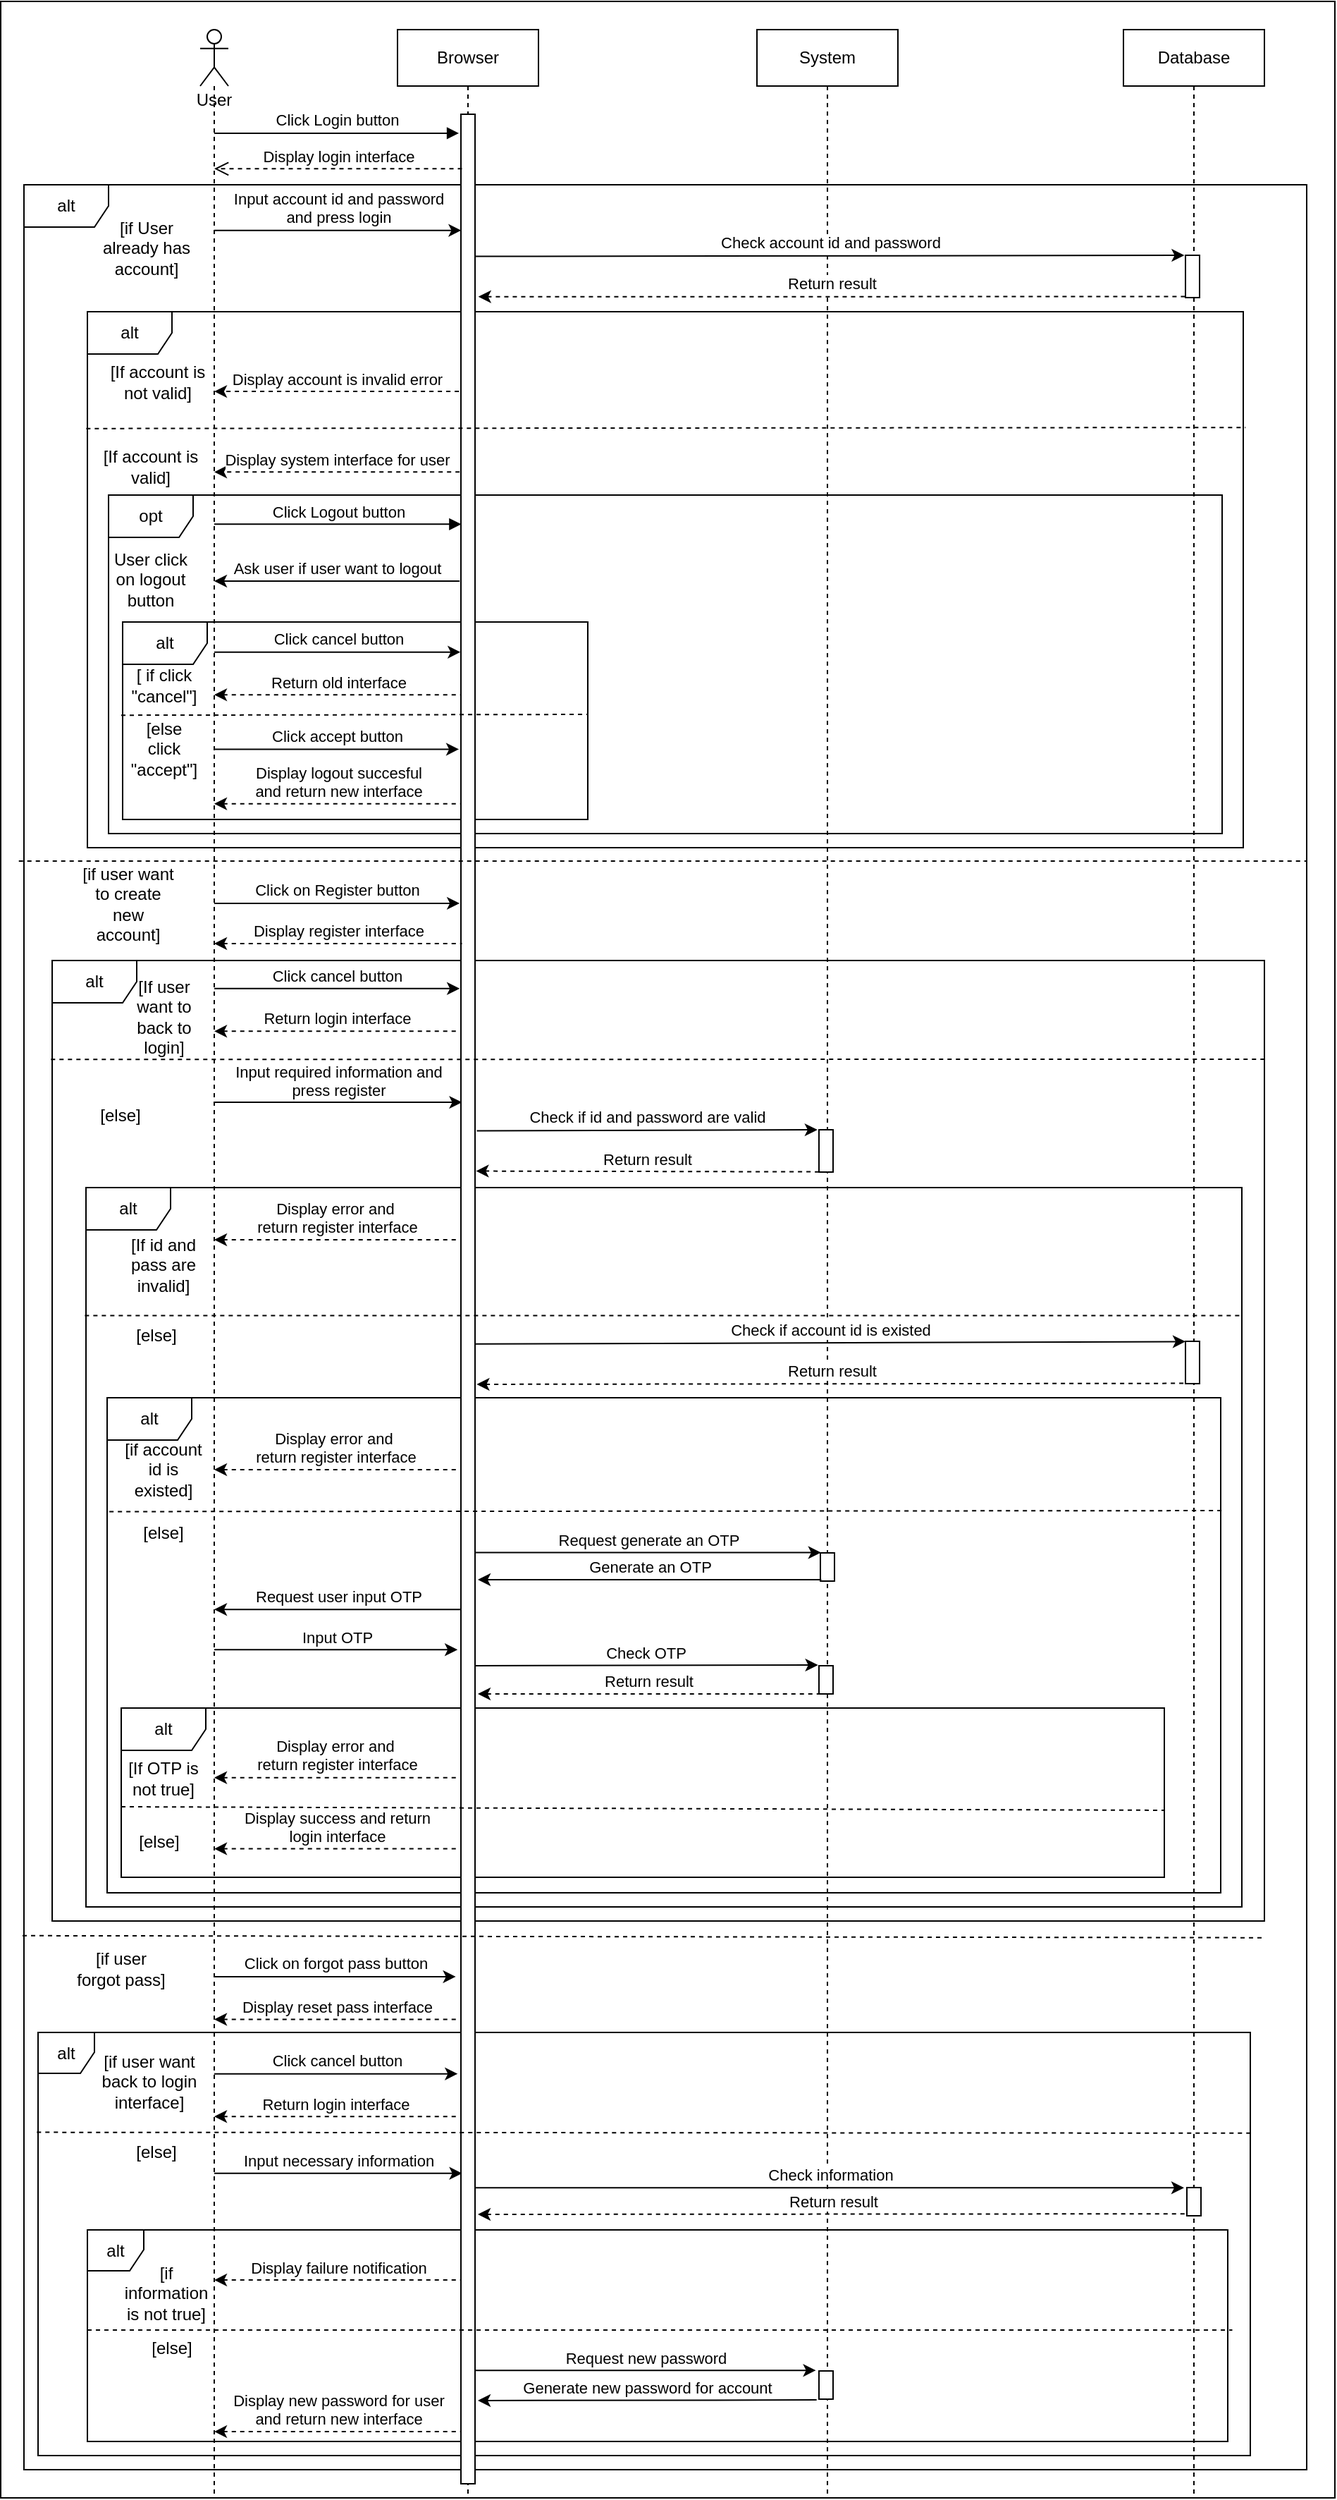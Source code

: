 <mxfile version="15.2.7" type="device"><diagram id="xRTJxChsfVBn-xlPTiEt" name="Page-1"><mxGraphModel dx="2055" dy="696" grid="0" gridSize="10" guides="1" tooltips="1" connect="1" arrows="1" fold="1" page="1" pageScale="1" pageWidth="850" pageHeight="1100" math="0" shadow="0"><root><mxCell id="0"/><mxCell id="1" parent="0"/><mxCell id="SIY54S5qpQKngaXqjHox-16" value="" style="rounded=0;whiteSpace=wrap;html=1;" vertex="1" parent="1"><mxGeometry x="-56.5" y="110" width="946.5" height="1770" as="geometry"/></mxCell><mxCell id="yZJFYmhGEBWdiowRAteE-79" value="alt" style="shape=umlFrame;whiteSpace=wrap;html=1;width=60;height=30;" parent="1" vertex="1"><mxGeometry x="-40" y="240" width="910" height="1620" as="geometry"/></mxCell><mxCell id="2o5wn4lvWp-_aVU-6-Su-7" value="alt" style="shape=umlFrame;whiteSpace=wrap;html=1;width=60;height=30;swimlaneFillColor=none;flipH=0;flipV=0;" parent="1" vertex="1"><mxGeometry x="-20" y="790" width="860" height="681" as="geometry"/></mxCell><mxCell id="JQ1g84nQhh4zt5ijZHpY-4" value="alt" style="shape=umlFrame;whiteSpace=wrap;html=1;width=60;height=30;swimlaneFillColor=none;flipH=0;flipV=0;" parent="1" vertex="1"><mxGeometry x="4" y="951" width="820" height="510" as="geometry"/></mxCell><mxCell id="SYGQnyfpd49Lh76Fgdvd-9" value="alt" style="shape=umlFrame;whiteSpace=wrap;html=1;width=60;height=30;swimlaneFillColor=none;flipH=0;flipV=0;" parent="1" vertex="1"><mxGeometry x="19" y="1100" width="790" height="351" as="geometry"/></mxCell><mxCell id="SYGQnyfpd49Lh76Fgdvd-14" value="alt" style="shape=umlFrame;whiteSpace=wrap;html=1;width=60;height=30;swimlaneFillColor=none;flipH=0;flipV=0;" parent="1" vertex="1"><mxGeometry x="29" y="1320" width="740" height="120" as="geometry"/></mxCell><mxCell id="2o5wn4lvWp-_aVU-6-Su-14" value="alt" style="shape=umlFrame;whiteSpace=wrap;html=1;width=40;height=29;swimlaneFillColor=none;flipH=0;flipV=0;" parent="1" vertex="1"><mxGeometry x="-30" y="1550" width="860" height="300" as="geometry"/></mxCell><mxCell id="SYGQnyfpd49Lh76Fgdvd-25" value="alt" style="shape=umlFrame;whiteSpace=wrap;html=1;width=40;height=29;swimlaneFillColor=none;flipH=0;flipV=0;" parent="1" vertex="1"><mxGeometry x="5" y="1690" width="809" height="150" as="geometry"/></mxCell><mxCell id="yZJFYmhGEBWdiowRAteE-29" value="alt" style="shape=umlFrame;whiteSpace=wrap;html=1;width=60;height=30;swimlaneFillColor=none;flipH=0;flipV=0;" parent="1" vertex="1"><mxGeometry x="5" y="330" width="820" height="380" as="geometry"/></mxCell><mxCell id="mj04mTt26M29mr30Xy4U-1" value="opt" style="shape=umlFrame;whiteSpace=wrap;html=1;width=60;height=30;swimlaneFillColor=none;flipH=0;flipV=0;" parent="1" vertex="1"><mxGeometry x="20" y="460" width="790" height="240" as="geometry"/></mxCell><mxCell id="2o5wn4lvWp-_aVU-6-Su-1" value="alt" style="shape=umlFrame;whiteSpace=wrap;html=1;width=60;height=30;swimlaneFillColor=none;flipH=0;flipV=0;" parent="1" vertex="1"><mxGeometry x="30" y="550" width="330" height="140" as="geometry"/></mxCell><mxCell id="SYGQnyfpd49Lh76Fgdvd-95" value="System" style="shape=umlLifeline;perimeter=lifelinePerimeter;whiteSpace=wrap;html=1;container=1;collapsible=0;recursiveResize=0;outlineConnect=0;" parent="1" vertex="1"><mxGeometry x="480" y="130" width="100" height="1750" as="geometry"/></mxCell><mxCell id="SYGQnyfpd49Lh76Fgdvd-101" value="" style="html=1;points=[];perimeter=orthogonalPerimeter;" parent="SYGQnyfpd49Lh76Fgdvd-95" vertex="1"><mxGeometry x="44" y="780" width="10" height="30" as="geometry"/></mxCell><mxCell id="SYGQnyfpd49Lh76Fgdvd-106" value="" style="html=1;points=[];perimeter=orthogonalPerimeter;" parent="SYGQnyfpd49Lh76Fgdvd-95" vertex="1"><mxGeometry x="44" y="1160" width="10" height="20" as="geometry"/></mxCell><mxCell id="SYGQnyfpd49Lh76Fgdvd-105" value="" style="html=1;points=[];perimeter=orthogonalPerimeter;" parent="SYGQnyfpd49Lh76Fgdvd-95" vertex="1"><mxGeometry x="45" y="1080" width="10" height="20" as="geometry"/></mxCell><mxCell id="SYGQnyfpd49Lh76Fgdvd-110" value="" style="html=1;points=[];perimeter=orthogonalPerimeter;" parent="SYGQnyfpd49Lh76Fgdvd-95" vertex="1"><mxGeometry x="44" y="1660" width="10" height="20" as="geometry"/></mxCell><mxCell id="SYGQnyfpd49Lh76Fgdvd-96" value="Database" style="shape=umlLifeline;perimeter=lifelinePerimeter;whiteSpace=wrap;html=1;container=1;collapsible=0;recursiveResize=0;outlineConnect=0;" parent="1" vertex="1"><mxGeometry x="740" y="130" width="100" height="1750" as="geometry"/></mxCell><mxCell id="SYGQnyfpd49Lh76Fgdvd-103" value="" style="html=1;points=[];perimeter=orthogonalPerimeter;" parent="SYGQnyfpd49Lh76Fgdvd-96" vertex="1"><mxGeometry x="44" y="930" width="10" height="30" as="geometry"/></mxCell><mxCell id="SYGQnyfpd49Lh76Fgdvd-98" value="" style="html=1;points=[];perimeter=orthogonalPerimeter;" parent="SYGQnyfpd49Lh76Fgdvd-96" vertex="1"><mxGeometry x="44" y="160" width="10" height="30" as="geometry"/></mxCell><mxCell id="SYGQnyfpd49Lh76Fgdvd-108" value="" style="html=1;points=[];perimeter=orthogonalPerimeter;" parent="SYGQnyfpd49Lh76Fgdvd-96" vertex="1"><mxGeometry x="45" y="1530" width="10" height="20" as="geometry"/></mxCell><mxCell id="SYGQnyfpd49Lh76Fgdvd-94" value="Browser" style="shape=umlLifeline;perimeter=lifelinePerimeter;whiteSpace=wrap;html=1;container=1;collapsible=0;recursiveResize=0;outlineConnect=0;size=40;" parent="1" vertex="1"><mxGeometry x="225" y="130" width="100" height="1750" as="geometry"/></mxCell><mxCell id="2o5wn4lvWp-_aVU-6-Su-20" value="" style="html=1;points=[];perimeter=orthogonalPerimeter;" parent="SYGQnyfpd49Lh76Fgdvd-94" vertex="1"><mxGeometry x="45" y="60" width="10" height="1680" as="geometry"/></mxCell><mxCell id="yZJFYmhGEBWdiowRAteE-20" value="[if User already has account]" style="text;html=1;strokeColor=none;fillColor=none;align=center;verticalAlign=middle;whiteSpace=wrap;rounded=0;" parent="1" vertex="1"><mxGeometry x="12" y="260" width="70" height="50" as="geometry"/></mxCell><mxCell id="yZJFYmhGEBWdiowRAteE-23" value="Input account id and password &lt;br&gt;and press login" style="rounded=0;orthogonalLoop=1;jettySize=auto;html=1;endArrow=classic;endFill=1;verticalAlign=bottom;entryX=0.021;entryY=0.049;entryDx=0;entryDy=0;entryPerimeter=0;" parent="1" source="SYGQnyfpd49Lh76Fgdvd-90" target="2o5wn4lvWp-_aVU-6-Su-20" edge="1"><mxGeometry relative="1" as="geometry"><mxPoint x="271.6" y="272.5" as="targetPoint"/><mxPoint x="100" y="240" as="sourcePoint"/></mxGeometry></mxCell><mxCell id="yZJFYmhGEBWdiowRAteE-24" value="Check account id and password" style="rounded=0;orthogonalLoop=1;jettySize=auto;html=1;endArrow=classic;endFill=1;verticalAlign=bottom;entryX=-0.08;entryY=0.001;entryDx=0;entryDy=0;entryPerimeter=0;exitX=1.014;exitY=0.06;exitDx=0;exitDy=0;exitPerimeter=0;" parent="1" source="2o5wn4lvWp-_aVU-6-Su-20" target="SYGQnyfpd49Lh76Fgdvd-98" edge="1"><mxGeometry relative="1" as="geometry"><mxPoint x="770" y="310" as="targetPoint"/><mxPoint x="279.33" y="290.5" as="sourcePoint"/></mxGeometry></mxCell><mxCell id="yZJFYmhGEBWdiowRAteE-33" style="rounded=0;orthogonalLoop=1;jettySize=auto;html=1;dashed=1;endArrow=none;endFill=0;entryX=1.002;entryY=0.216;entryDx=0;entryDy=0;entryPerimeter=0;exitX=-0.001;exitY=0.218;exitDx=0;exitDy=0;exitPerimeter=0;" parent="1" source="yZJFYmhGEBWdiowRAteE-29" target="yZJFYmhGEBWdiowRAteE-29" edge="1"><mxGeometry relative="1" as="geometry"><mxPoint x="842" y="440" as="targetPoint"/><mxPoint x="10" y="412" as="sourcePoint"/></mxGeometry></mxCell><mxCell id="yZJFYmhGEBWdiowRAteE-34" value="[If account is not valid]" style="text;html=1;strokeColor=none;fillColor=none;align=center;verticalAlign=middle;whiteSpace=wrap;rounded=0;" parent="1" vertex="1"><mxGeometry x="20" y="350" width="70" height="60" as="geometry"/></mxCell><mxCell id="yZJFYmhGEBWdiowRAteE-36" value="Return result" style="rounded=0;orthogonalLoop=1;jettySize=auto;html=1;endArrow=none;endFill=0;verticalAlign=bottom;startArrow=classic;startFill=1;dashed=1;entryX=-0.034;entryY=0.976;entryDx=0;entryDy=0;entryPerimeter=0;exitX=1.234;exitY=0.077;exitDx=0;exitDy=0;exitPerimeter=0;" parent="1" source="2o5wn4lvWp-_aVU-6-Su-20" target="SYGQnyfpd49Lh76Fgdvd-98" edge="1"><mxGeometry relative="1" as="geometry"><mxPoint x="770" y="340" as="targetPoint"/><mxPoint x="280" y="319.28" as="sourcePoint"/></mxGeometry></mxCell><mxCell id="yZJFYmhGEBWdiowRAteE-38" value="Display account is invalid error" style="rounded=0;orthogonalLoop=1;jettySize=auto;html=1;endArrow=classic;endFill=1;verticalAlign=bottom;exitX=-0.145;exitY=0.117;exitDx=0;exitDy=0;exitPerimeter=0;dashed=1;" parent="1" source="2o5wn4lvWp-_aVU-6-Su-20" target="SYGQnyfpd49Lh76Fgdvd-90" edge="1"><mxGeometry relative="1" as="geometry"><mxPoint x="100.0" y="369.22" as="targetPoint"/><mxPoint x="268" y="386.5" as="sourcePoint"/></mxGeometry></mxCell><mxCell id="yZJFYmhGEBWdiowRAteE-41" value="Display system interface for user" style="rounded=0;orthogonalLoop=1;jettySize=auto;html=1;endArrow=classic;endFill=1;exitX=-0.09;exitY=0.151;exitDx=0;exitDy=0;exitPerimeter=0;verticalAlign=bottom;dashed=1;" parent="1" source="2o5wn4lvWp-_aVU-6-Su-20" target="SYGQnyfpd49Lh76Fgdvd-90" edge="1"><mxGeometry relative="1" as="geometry"><mxPoint x="102.6" y="450.22" as="targetPoint"/><mxPoint x="269" y="443.5" as="sourcePoint"/></mxGeometry></mxCell><mxCell id="yZJFYmhGEBWdiowRAteE-42" style="rounded=0;orthogonalLoop=1;jettySize=auto;html=1;dashed=1;endArrow=none;endFill=0;exitX=-0.004;exitY=0.296;exitDx=0;exitDy=0;exitPerimeter=0;entryX=1;entryY=0.296;entryDx=0;entryDy=0;entryPerimeter=0;" parent="1" source="yZJFYmhGEBWdiowRAteE-79" target="yZJFYmhGEBWdiowRAteE-79" edge="1"><mxGeometry relative="1" as="geometry"><mxPoint x="840" y="780" as="targetPoint"/><mxPoint x="-41" y="780.12" as="sourcePoint"/></mxGeometry></mxCell><mxCell id="yZJFYmhGEBWdiowRAteE-44" value="[if user want to create new account]" style="text;html=1;strokeColor=none;fillColor=none;align=center;verticalAlign=middle;whiteSpace=wrap;rounded=0;" parent="1" vertex="1"><mxGeometry x="-1" y="720" width="70" height="60" as="geometry"/></mxCell><mxCell id="yZJFYmhGEBWdiowRAteE-45" value="Click on Register button" style="rounded=0;orthogonalLoop=1;jettySize=auto;html=1;endArrow=classic;endFill=1;verticalAlign=bottom;entryX=-0.09;entryY=0.333;entryDx=0;entryDy=0;entryPerimeter=0;" parent="1" source="SYGQnyfpd49Lh76Fgdvd-90" target="2o5wn4lvWp-_aVU-6-Su-20" edge="1"><mxGeometry relative="1" as="geometry"><mxPoint x="268.93" y="749.41" as="targetPoint"/><mxPoint x="94.001" y="749.41" as="sourcePoint"/></mxGeometry></mxCell><mxCell id="yZJFYmhGEBWdiowRAteE-47" value="Display register interface" style="rounded=0;orthogonalLoop=1;jettySize=auto;html=1;endArrow=none;endFill=0;verticalAlign=bottom;startArrow=classic;startFill=1;dashed=1;entryX=0.076;entryY=0.35;entryDx=0;entryDy=0;entryPerimeter=0;" parent="1" source="SYGQnyfpd49Lh76Fgdvd-90" target="2o5wn4lvWp-_aVU-6-Su-20" edge="1"><mxGeometry relative="1" as="geometry"><mxPoint x="268.93" y="780" as="targetPoint"/><mxPoint x="94.001" y="780.0" as="sourcePoint"/></mxGeometry></mxCell><mxCell id="yZJFYmhGEBWdiowRAteE-48" value="Input required information and &lt;br&gt;press register" style="rounded=0;orthogonalLoop=1;jettySize=auto;html=1;endArrow=classic;endFill=1;verticalAlign=bottom;entryX=0.076;entryY=0.417;entryDx=0;entryDy=0;entryPerimeter=0;" parent="1" source="SYGQnyfpd49Lh76Fgdvd-90" target="2o5wn4lvWp-_aVU-6-Su-20" edge="1"><mxGeometry relative="1" as="geometry"><mxPoint x="266.6" y="887.5" as="targetPoint"/><mxPoint x="93.071" y="887.5" as="sourcePoint"/></mxGeometry></mxCell><mxCell id="yZJFYmhGEBWdiowRAteE-49" value="[If account is valid]" style="text;html=1;strokeColor=none;fillColor=none;align=center;verticalAlign=middle;whiteSpace=wrap;rounded=0;" parent="1" vertex="1"><mxGeometry x="15" y="410" width="70" height="60" as="geometry"/></mxCell><mxCell id="yZJFYmhGEBWdiowRAteE-50" value="Check if id and password are valid" style="rounded=0;orthogonalLoop=1;jettySize=auto;html=1;endArrow=classic;endFill=1;verticalAlign=bottom;entryX=-0.107;entryY=0.001;entryDx=0;entryDy=0;entryPerimeter=0;exitX=1.124;exitY=0.429;exitDx=0;exitDy=0;exitPerimeter=0;" parent="1" source="2o5wn4lvWp-_aVU-6-Su-20" target="SYGQnyfpd49Lh76Fgdvd-101" edge="1"><mxGeometry relative="1" as="geometry"><mxPoint x="519" y="761" as="targetPoint"/><mxPoint x="279" y="911.03" as="sourcePoint"/></mxGeometry></mxCell><mxCell id="yZJFYmhGEBWdiowRAteE-53" value="Generate an OTP" style="rounded=0;orthogonalLoop=1;jettySize=auto;html=1;endArrow=none;endFill=0;verticalAlign=bottom;startArrow=classic;startFill=1;entryX=0.067;entryY=0.95;entryDx=0;entryDy=0;entryPerimeter=0;" parent="1" target="SYGQnyfpd49Lh76Fgdvd-105" edge="1"><mxGeometry relative="1" as="geometry"><mxPoint x="518.5" y="1051" as="targetPoint"/><mxPoint x="282" y="1229" as="sourcePoint"/></mxGeometry></mxCell><mxCell id="yZJFYmhGEBWdiowRAteE-55" value="Input OTP" style="rounded=0;orthogonalLoop=1;jettySize=auto;html=1;endArrow=classic;endFill=1;verticalAlign=bottom;entryX=-0.24;entryY=0.648;entryDx=0;entryDy=0;entryPerimeter=0;" parent="1" source="SYGQnyfpd49Lh76Fgdvd-90" target="2o5wn4lvWp-_aVU-6-Su-20" edge="1"><mxGeometry relative="1" as="geometry"><mxPoint x="269" y="1255.0" as="targetPoint"/><mxPoint x="93.071" y="1255.0" as="sourcePoint"/></mxGeometry></mxCell><mxCell id="yZJFYmhGEBWdiowRAteE-56" value="Check OTP" style="rounded=0;orthogonalLoop=1;jettySize=auto;html=1;endArrow=classic;endFill=1;verticalAlign=bottom;entryX=-0.067;entryY=-0.025;entryDx=0;entryDy=0;entryPerimeter=0;" parent="1" target="SYGQnyfpd49Lh76Fgdvd-106" edge="1"><mxGeometry relative="1" as="geometry"><mxPoint x="519" y="1120.41" as="targetPoint"/><mxPoint x="280" y="1290" as="sourcePoint"/></mxGeometry></mxCell><mxCell id="JQ1g84nQhh4zt5ijZHpY-1" value="Check if account id is existed" style="rounded=0;orthogonalLoop=1;jettySize=auto;html=1;endArrow=classic;endFill=1;verticalAlign=bottom;entryX=0;entryY=0.006;entryDx=0;entryDy=0;entryPerimeter=0;exitX=1.04;exitY=0.519;exitDx=0;exitDy=0;exitPerimeter=0;" parent="1" source="2o5wn4lvWp-_aVU-6-Su-20" target="SYGQnyfpd49Lh76Fgdvd-103" edge="1"><mxGeometry relative="1" as="geometry"><mxPoint x="769" y="931" as="targetPoint"/><mxPoint x="279" y="1101.18" as="sourcePoint"/></mxGeometry></mxCell><mxCell id="JQ1g84nQhh4zt5ijZHpY-5" style="rounded=0;orthogonalLoop=1;jettySize=auto;html=1;dashed=1;endArrow=none;endFill=0;exitX=-0.001;exitY=0.178;exitDx=0;exitDy=0;exitPerimeter=0;entryX=1.001;entryY=0.178;entryDx=0;entryDy=0;entryPerimeter=0;" parent="1" source="JQ1g84nQhh4zt5ijZHpY-4" target="JQ1g84nQhh4zt5ijZHpY-4" edge="1"><mxGeometry relative="1" as="geometry"><mxPoint x="824" y="831" as="targetPoint"/><mxPoint x="14" y="831" as="sourcePoint"/></mxGeometry></mxCell><mxCell id="JQ1g84nQhh4zt5ijZHpY-6" value="[If id and pass are invalid]" style="text;html=1;strokeColor=none;fillColor=none;align=center;verticalAlign=middle;whiteSpace=wrap;rounded=0;" parent="1" vertex="1"><mxGeometry x="24" y="981" width="70" height="50" as="geometry"/></mxCell><mxCell id="JQ1g84nQhh4zt5ijZHpY-9" value="Return result" style="rounded=0;orthogonalLoop=1;jettySize=auto;html=1;endArrow=none;endFill=0;verticalAlign=bottom;startArrow=classic;startFill=1;dashed=1;entryX=-0.052;entryY=0.994;entryDx=0;entryDy=0;entryPerimeter=0;exitX=1.069;exitY=0.446;exitDx=0;exitDy=0;exitPerimeter=0;" parent="1" source="2o5wn4lvWp-_aVU-6-Su-20" target="SYGQnyfpd49Lh76Fgdvd-101" edge="1"><mxGeometry relative="1" as="geometry"><mxPoint x="516.58" y="791" as="targetPoint"/><mxPoint x="283.67" y="941.5" as="sourcePoint"/></mxGeometry></mxCell><mxCell id="JQ1g84nQhh4zt5ijZHpY-11" value="[else]" style="text;html=1;strokeColor=none;fillColor=none;align=center;verticalAlign=middle;whiteSpace=wrap;rounded=0;" parent="1" vertex="1"><mxGeometry x="19" y="1031" width="70" height="50" as="geometry"/></mxCell><mxCell id="gX_aRrvLBM9jQVO7jAqV-1" value="Request user input OTP" style="rounded=0;orthogonalLoop=1;jettySize=auto;html=1;endArrow=none;endFill=0;verticalAlign=bottom;startArrow=classic;startFill=1;entryX=0;entryY=0.631;entryDx=0;entryDy=0;entryPerimeter=0;" parent="1" source="SYGQnyfpd49Lh76Fgdvd-90" target="2o5wn4lvWp-_aVU-6-Su-20" edge="1"><mxGeometry relative="1" as="geometry"><mxPoint x="268" y="1260" as="targetPoint"/><mxPoint x="93.071" y="1234" as="sourcePoint"/></mxGeometry></mxCell><mxCell id="gX_aRrvLBM9jQVO7jAqV-4" value="[If OTP is not true]" style="text;html=1;strokeColor=none;fillColor=none;align=center;verticalAlign=middle;whiteSpace=wrap;rounded=0;" parent="1" vertex="1"><mxGeometry x="29" y="1350" width="60" height="40" as="geometry"/></mxCell><mxCell id="gX_aRrvLBM9jQVO7jAqV-5" value="[else]" style="text;html=1;strokeColor=none;fillColor=none;align=center;verticalAlign=middle;whiteSpace=wrap;rounded=0;" parent="1" vertex="1"><mxGeometry x="26" y="1390" width="60" height="50" as="geometry"/></mxCell><mxCell id="gX_aRrvLBM9jQVO7jAqV-6" value="Return result" style="rounded=0;orthogonalLoop=1;jettySize=auto;html=1;endArrow=none;endFill=0;verticalAlign=bottom;startArrow=classic;startFill=1;dashed=1;" parent="1" target="SYGQnyfpd49Lh76Fgdvd-106" edge="1"><mxGeometry relative="1" as="geometry"><mxPoint x="515.33" y="1141" as="targetPoint"/><mxPoint x="282" y="1310" as="sourcePoint"/></mxGeometry></mxCell><mxCell id="gX_aRrvLBM9jQVO7jAqV-9" value="Display success and return&lt;br&gt;login interface" style="rounded=0;orthogonalLoop=1;jettySize=auto;html=1;endArrow=none;endFill=0;verticalAlign=bottom;startArrow=classic;startFill=1;dashed=1;entryX=-0.24;entryY=0.732;entryDx=0;entryDy=0;entryPerimeter=0;" parent="1" source="SYGQnyfpd49Lh76Fgdvd-90" target="2o5wn4lvWp-_aVU-6-Su-20" edge="1"><mxGeometry relative="1" as="geometry"><mxPoint x="268" y="1420" as="targetPoint"/><mxPoint x="93.071" y="1412.5" as="sourcePoint"/></mxGeometry></mxCell><mxCell id="SYGQnyfpd49Lh76Fgdvd-2" value="Display error and&amp;nbsp;&lt;br&gt;return register interface" style="rounded=0;orthogonalLoop=1;jettySize=auto;html=1;endArrow=none;endFill=0;verticalAlign=bottom;startArrow=classic;startFill=1;entryX=-0.09;entryY=0.475;entryDx=0;entryDy=0;entryPerimeter=0;dashed=1;" parent="1" source="SYGQnyfpd49Lh76Fgdvd-90" target="2o5wn4lvWp-_aVU-6-Su-20" edge="1"><mxGeometry relative="1" as="geometry"><mxPoint x="268.2" y="988" as="targetPoint"/><mxPoint x="93.071" y="988" as="sourcePoint"/></mxGeometry></mxCell><mxCell id="SYGQnyfpd49Lh76Fgdvd-8" style="rounded=0;orthogonalLoop=1;jettySize=auto;html=1;dashed=1;endArrow=none;endFill=0;entryX=1.001;entryY=0.228;entryDx=0;entryDy=0;entryPerimeter=0;exitX=0.002;exitY=0.23;exitDx=0;exitDy=0;exitPerimeter=0;" parent="1" source="SYGQnyfpd49Lh76Fgdvd-9" target="SYGQnyfpd49Lh76Fgdvd-9" edge="1"><mxGeometry relative="1" as="geometry"><mxPoint x="794" y="991" as="targetPoint"/><mxPoint x="19" y="1169" as="sourcePoint"/></mxGeometry></mxCell><mxCell id="SYGQnyfpd49Lh76Fgdvd-10" value="[if account id is existed]" style="text;html=1;strokeColor=none;fillColor=none;align=center;verticalAlign=middle;whiteSpace=wrap;rounded=0;" parent="1" vertex="1"><mxGeometry x="26" y="1130" width="66" height="41" as="geometry"/></mxCell><mxCell id="SYGQnyfpd49Lh76Fgdvd-11" value="[else]" style="text;html=1;strokeColor=none;fillColor=none;align=center;verticalAlign=middle;whiteSpace=wrap;rounded=0;" parent="1" vertex="1"><mxGeometry x="24" y="1171" width="70" height="50" as="geometry"/></mxCell><mxCell id="SYGQnyfpd49Lh76Fgdvd-13" value="Display error and&amp;nbsp;&lt;br&gt;return register interface" style="rounded=0;orthogonalLoop=1;jettySize=auto;html=1;endArrow=none;endFill=0;verticalAlign=bottom;startArrow=classic;startFill=1;dashed=1;entryX=-0.255;entryY=0.572;entryDx=0;entryDy=0;entryPerimeter=0;" parent="1" source="SYGQnyfpd49Lh76Fgdvd-90" target="2o5wn4lvWp-_aVU-6-Su-20" edge="1"><mxGeometry relative="1" as="geometry"><mxPoint x="267" y="1151" as="targetPoint"/><mxPoint x="93.071" y="1151.0" as="sourcePoint"/></mxGeometry></mxCell><mxCell id="SYGQnyfpd49Lh76Fgdvd-15" style="rounded=0;orthogonalLoop=1;jettySize=auto;html=1;dashed=1;endArrow=none;endFill=0;entryX=1;entryY=0.604;entryDx=0;entryDy=0;entryPerimeter=0;" parent="1" target="SYGQnyfpd49Lh76Fgdvd-14" edge="1"><mxGeometry relative="1" as="geometry"><mxPoint x="549" y="1190" as="targetPoint"/><mxPoint x="29" y="1390" as="sourcePoint"/></mxGeometry></mxCell><mxCell id="SYGQnyfpd49Lh76Fgdvd-17" value="Display error and&amp;nbsp;&lt;br&gt;return register interface" style="rounded=0;orthogonalLoop=1;jettySize=auto;html=1;endArrow=none;endFill=0;verticalAlign=bottom;startArrow=classic;startFill=1;dashed=1;entryX=-0.08;entryY=0.702;entryDx=0;entryDy=0;entryPerimeter=0;" parent="1" source="SYGQnyfpd49Lh76Fgdvd-90" target="2o5wn4lvWp-_aVU-6-Su-20" edge="1"><mxGeometry relative="1" as="geometry"><mxPoint x="269" y="1370" as="targetPoint"/><mxPoint x="93.071" y="1352.5" as="sourcePoint"/></mxGeometry></mxCell><mxCell id="SYGQnyfpd49Lh76Fgdvd-18" style="rounded=0;orthogonalLoop=1;jettySize=auto;html=1;dashed=1;endArrow=none;endFill=0;exitX=0;exitY=0.785;exitDx=0;exitDy=0;exitPerimeter=0;entryX=1;entryY=0.786;entryDx=0;entryDy=0;entryPerimeter=0;" parent="1" edge="1"><mxGeometry relative="1" as="geometry"><mxPoint x="839" y="1482.84" as="targetPoint"/><mxPoint x="-41" y="1481.4" as="sourcePoint"/></mxGeometry></mxCell><mxCell id="SYGQnyfpd49Lh76Fgdvd-19" value="[if information is not true]" style="text;html=1;strokeColor=none;fillColor=none;align=center;verticalAlign=middle;whiteSpace=wrap;rounded=0;" parent="1" vertex="1"><mxGeometry x="26" y="1710" width="70" height="50" as="geometry"/></mxCell><mxCell id="SYGQnyfpd49Lh76Fgdvd-26" style="rounded=0;orthogonalLoop=1;jettySize=auto;html=1;dashed=1;endArrow=none;endFill=0;entryX=1.004;entryY=0.473;entryDx=0;entryDy=0;entryPerimeter=0;exitX=0;exitY=0.473;exitDx=0;exitDy=0;exitPerimeter=0;" parent="1" source="SYGQnyfpd49Lh76Fgdvd-25" target="SYGQnyfpd49Lh76Fgdvd-25" edge="1"><mxGeometry relative="1" as="geometry"><mxPoint x="819" y="1580" as="targetPoint"/><mxPoint x="5" y="1750" as="sourcePoint"/></mxGeometry></mxCell><mxCell id="SYGQnyfpd49Lh76Fgdvd-28" value="[else]" style="text;html=1;strokeColor=none;fillColor=none;align=center;verticalAlign=middle;whiteSpace=wrap;rounded=0;" parent="1" vertex="1"><mxGeometry x="29.5" y="1749" width="70" height="50" as="geometry"/></mxCell><mxCell id="SYGQnyfpd49Lh76Fgdvd-30" value="Check information" style="rounded=0;orthogonalLoop=1;jettySize=auto;html=1;endArrow=classic;endFill=1;verticalAlign=bottom;entryX=-0.2;entryY=0.006;entryDx=0;entryDy=0;entryPerimeter=0;" parent="1" source="2o5wn4lvWp-_aVU-6-Su-20" target="SYGQnyfpd49Lh76Fgdvd-108" edge="1"><mxGeometry relative="1" as="geometry"><mxPoint x="784" y="1520" as="targetPoint"/><mxPoint x="282" y="1690" as="sourcePoint"/></mxGeometry></mxCell><mxCell id="SYGQnyfpd49Lh76Fgdvd-32" value="Display failure notification" style="rounded=0;orthogonalLoop=1;jettySize=auto;html=1;endArrow=none;endFill=0;verticalAlign=bottom;startArrow=classic;startFill=1;entryX=0;entryY=0.914;entryDx=0;entryDy=0;entryPerimeter=0;dashed=1;" parent="1" source="SYGQnyfpd49Lh76Fgdvd-90" target="2o5wn4lvWp-_aVU-6-Su-20" edge="1"><mxGeometry relative="1" as="geometry"><mxPoint x="271.6" y="1740.5" as="targetPoint"/><mxPoint x="98.071" y="1740.5" as="sourcePoint"/></mxGeometry></mxCell><mxCell id="SYGQnyfpd49Lh76Fgdvd-35" value="Generate new password for account" style="rounded=0;orthogonalLoop=1;jettySize=auto;html=1;endArrow=none;endFill=0;verticalAlign=bottom;startArrow=classic;startFill=1;entryX=-0.166;entryY=1.028;entryDx=0;entryDy=0;entryPerimeter=0;" parent="1" target="SYGQnyfpd49Lh76Fgdvd-110" edge="1"><mxGeometry relative="1" as="geometry"><mxPoint x="519" y="1640" as="targetPoint"/><mxPoint x="282" y="1811" as="sourcePoint"/></mxGeometry></mxCell><mxCell id="SYGQnyfpd49Lh76Fgdvd-36" value="Display new password for user&lt;br&gt;and return new interface" style="rounded=0;orthogonalLoop=1;jettySize=auto;html=1;endArrow=none;endFill=0;verticalAlign=bottom;startArrow=classic;startFill=1;dashed=1;entryX=-0.029;entryY=0.978;entryDx=0;entryDy=0;entryPerimeter=0;" parent="1" source="SYGQnyfpd49Lh76Fgdvd-90" target="2o5wn4lvWp-_aVU-6-Su-20" edge="1"><mxGeometry relative="1" as="geometry"><mxPoint x="250" y="1834" as="targetPoint"/><mxPoint x="98.071" y="1833.5" as="sourcePoint"/></mxGeometry></mxCell><mxCell id="SYGQnyfpd49Lh76Fgdvd-37" value="[if user forgot pass]" style="text;html=1;strokeColor=none;fillColor=none;align=center;verticalAlign=middle;whiteSpace=wrap;rounded=0;" parent="1" vertex="1"><mxGeometry x="-6.5" y="1480" width="70" height="50" as="geometry"/></mxCell><mxCell id="SYGQnyfpd49Lh76Fgdvd-90" value="User" style="shape=umlLifeline;participant=umlActor;perimeter=lifelinePerimeter;whiteSpace=wrap;html=1;container=1;collapsible=0;recursiveResize=0;verticalAlign=top;spacingTop=36;outlineConnect=0;" parent="1" vertex="1"><mxGeometry x="85" y="130" width="20" height="1750" as="geometry"/></mxCell><mxCell id="SYGQnyfpd49Lh76Fgdvd-92" value="Click Login button" style="html=1;verticalAlign=bottom;endArrow=block;entryX=-0.145;entryY=0.008;entryDx=0;entryDy=0;entryPerimeter=0;" parent="1" source="SYGQnyfpd49Lh76Fgdvd-90" target="2o5wn4lvWp-_aVU-6-Su-20" edge="1"><mxGeometry relative="1" as="geometry"><mxPoint x="100" y="130" as="sourcePoint"/><mxPoint x="269.2" y="203.5" as="targetPoint"/></mxGeometry></mxCell><mxCell id="SYGQnyfpd49Lh76Fgdvd-93" value="Display login interface" style="html=1;verticalAlign=bottom;endArrow=open;dashed=1;endSize=8;exitX=0.076;exitY=0.023;exitDx=0;exitDy=0;exitPerimeter=0;" parent="1" source="2o5wn4lvWp-_aVU-6-Su-20" target="SYGQnyfpd49Lh76Fgdvd-90" edge="1"><mxGeometry relative="1" as="geometry"><mxPoint x="100" y="206" as="targetPoint"/><mxPoint x="268.4" y="229" as="sourcePoint"/></mxGeometry></mxCell><mxCell id="mj04mTt26M29mr30Xy4U-2" value="User click on logout button" style="text;html=1;strokeColor=none;fillColor=none;align=center;verticalAlign=middle;whiteSpace=wrap;rounded=0;" parent="1" vertex="1"><mxGeometry x="15" y="490" width="70" height="60" as="geometry"/></mxCell><mxCell id="mj04mTt26M29mr30Xy4U-4" value="Click Logout button" style="html=1;verticalAlign=bottom;endArrow=block;entryX=0.021;entryY=0.173;entryDx=0;entryDy=0;entryPerimeter=0;" parent="1" source="SYGQnyfpd49Lh76Fgdvd-90" target="2o5wn4lvWp-_aVU-6-Su-20" edge="1"><mxGeometry relative="1" as="geometry"><mxPoint x="97" y="490" as="sourcePoint"/><mxPoint x="269.2" y="482.5" as="targetPoint"/></mxGeometry></mxCell><mxCell id="SYGQnyfpd49Lh76Fgdvd-115" value="Ask user if user want to logout" style="rounded=0;orthogonalLoop=1;jettySize=auto;html=1;endArrow=none;endFill=0;verticalAlign=bottom;startArrow=classic;startFill=1;entryX=-0.09;entryY=0.197;entryDx=0;entryDy=0;entryPerimeter=0;" parent="1" source="SYGQnyfpd49Lh76Fgdvd-90" target="2o5wn4lvWp-_aVU-6-Su-20" edge="1"><mxGeometry relative="1" as="geometry"><mxPoint x="268.4" y="521.5" as="targetPoint"/><mxPoint x="95" y="530.0" as="sourcePoint"/></mxGeometry></mxCell><mxCell id="SYGQnyfpd49Lh76Fgdvd-121" value="Display logout succesful &lt;br&gt;and return new interface" style="rounded=0;orthogonalLoop=1;jettySize=auto;html=1;endArrow=none;endFill=0;verticalAlign=bottom;startArrow=classic;startFill=1;dashed=1;entryX=-0.034;entryY=0.291;entryDx=0;entryDy=0;entryPerimeter=0;" parent="1" source="SYGQnyfpd49Lh76Fgdvd-90" target="2o5wn4lvWp-_aVU-6-Su-20" edge="1"><mxGeometry relative="1" as="geometry"><mxPoint x="271.31" y="679" as="targetPoint"/><mxPoint x="96.324" y="610.0" as="sourcePoint"/></mxGeometry></mxCell><mxCell id="SYGQnyfpd49Lh76Fgdvd-120" value="Click accept button" style="rounded=0;orthogonalLoop=1;jettySize=auto;html=1;endArrow=classic;endFill=1;verticalAlign=bottom;entryX=-0.145;entryY=0.268;entryDx=0;entryDy=0;entryPerimeter=0;" parent="1" source="SYGQnyfpd49Lh76Fgdvd-90" target="2o5wn4lvWp-_aVU-6-Su-20" edge="1"><mxGeometry relative="1" as="geometry"><mxPoint x="270.21" y="640" as="targetPoint"/><mxPoint x="93.85" y="560.0" as="sourcePoint"/></mxGeometry></mxCell><mxCell id="2o5wn4lvWp-_aVU-6-Su-2" style="rounded=0;orthogonalLoop=1;jettySize=auto;html=1;dashed=1;endArrow=none;endFill=0;exitX=-0.003;exitY=0.472;exitDx=0;exitDy=0;exitPerimeter=0;entryX=0.999;entryY=0.468;entryDx=0;entryDy=0;entryPerimeter=0;" parent="1" source="2o5wn4lvWp-_aVU-6-Su-1" target="2o5wn4lvWp-_aVU-6-Su-1" edge="1"><mxGeometry relative="1" as="geometry"><mxPoint x="519" y="640" as="targetPoint"/><mxPoint x="60" y="640" as="sourcePoint"/></mxGeometry></mxCell><mxCell id="2o5wn4lvWp-_aVU-6-Su-3" value="[ if click &quot;cancel&quot;]" style="text;html=1;strokeColor=none;fillColor=none;align=center;verticalAlign=middle;whiteSpace=wrap;rounded=0;" parent="1" vertex="1"><mxGeometry x="29" y="580" width="61" height="30" as="geometry"/></mxCell><mxCell id="2o5wn4lvWp-_aVU-6-Su-4" value="[else click &quot;accept&quot;]" style="text;html=1;strokeColor=none;fillColor=none;align=center;verticalAlign=middle;whiteSpace=wrap;rounded=0;" parent="1" vertex="1"><mxGeometry x="37" y="620" width="45" height="40" as="geometry"/></mxCell><mxCell id="2o5wn4lvWp-_aVU-6-Su-5" value="Click cancel button" style="rounded=0;orthogonalLoop=1;jettySize=auto;html=1;endArrow=classic;endFill=1;verticalAlign=bottom;entryX=-0.034;entryY=0.227;entryDx=0;entryDy=0;entryPerimeter=0;" parent="1" source="SYGQnyfpd49Lh76Fgdvd-90" target="2o5wn4lvWp-_aVU-6-Su-20" edge="1"><mxGeometry relative="1" as="geometry"><mxPoint x="269.2" y="571" as="targetPoint"/><mxPoint x="104.5" y="704" as="sourcePoint"/></mxGeometry></mxCell><mxCell id="2o5wn4lvWp-_aVU-6-Su-6" value="Return old interface" style="rounded=0;orthogonalLoop=1;jettySize=auto;html=1;endArrow=none;endFill=0;verticalAlign=bottom;startArrow=classic;startFill=1;dashed=1;entryX=0.021;entryY=0.245;entryDx=0;entryDy=0;entryPerimeter=0;" parent="1" source="SYGQnyfpd49Lh76Fgdvd-90" target="2o5wn4lvWp-_aVU-6-Su-20" edge="1"><mxGeometry relative="1" as="geometry"><mxPoint x="271.31" y="601" as="targetPoint"/><mxPoint x="104.81" y="710" as="sourcePoint"/></mxGeometry></mxCell><mxCell id="2o5wn4lvWp-_aVU-6-Su-8" style="rounded=0;orthogonalLoop=1;jettySize=auto;html=1;dashed=1;endArrow=none;endFill=0;exitX=-0.001;exitY=0.103;exitDx=0;exitDy=0;exitPerimeter=0;" parent="1" source="2o5wn4lvWp-_aVU-6-Su-7" edge="1"><mxGeometry relative="1" as="geometry"><mxPoint x="841" y="860" as="targetPoint"/><mxPoint x="24" y="841" as="sourcePoint"/></mxGeometry></mxCell><mxCell id="2o5wn4lvWp-_aVU-6-Su-9" value="Click cancel button" style="rounded=0;orthogonalLoop=1;jettySize=auto;html=1;endArrow=classic;endFill=1;verticalAlign=bottom;entryX=-0.09;entryY=0.369;entryDx=0;entryDy=0;entryPerimeter=0;" parent="1" source="SYGQnyfpd49Lh76Fgdvd-90" target="2o5wn4lvWp-_aVU-6-Su-20" edge="1"><mxGeometry relative="1" as="geometry"><mxPoint x="268.53" y="810" as="targetPoint"/><mxPoint x="93.997" y="810" as="sourcePoint"/></mxGeometry></mxCell><mxCell id="2o5wn4lvWp-_aVU-6-Su-10" value="Return login interface" style="rounded=0;orthogonalLoop=1;jettySize=auto;html=1;endArrow=none;endFill=0;verticalAlign=bottom;startArrow=classic;startFill=1;dashed=1;entryX=-0.145;entryY=0.387;entryDx=0;entryDy=0;entryPerimeter=0;" parent="1" source="SYGQnyfpd49Lh76Fgdvd-90" target="2o5wn4lvWp-_aVU-6-Su-20" edge="1"><mxGeometry relative="1" as="geometry"><mxPoint x="270.64" y="840" as="targetPoint"/><mxPoint x="93.997" y="840" as="sourcePoint"/></mxGeometry></mxCell><mxCell id="2o5wn4lvWp-_aVU-6-Su-11" value="[If user want to back to login]" style="text;html=1;strokeColor=none;fillColor=none;align=center;verticalAlign=middle;whiteSpace=wrap;rounded=0;" parent="1" vertex="1"><mxGeometry x="30" y="800" width="59" height="60" as="geometry"/></mxCell><mxCell id="2o5wn4lvWp-_aVU-6-Su-12" value="[else]" style="text;html=1;strokeColor=none;fillColor=none;align=center;verticalAlign=middle;whiteSpace=wrap;rounded=0;" parent="1" vertex="1"><mxGeometry x="-1" y="870" width="59" height="60" as="geometry"/></mxCell><mxCell id="2o5wn4lvWp-_aVU-6-Su-15" style="rounded=0;orthogonalLoop=1;jettySize=auto;html=1;dashed=1;endArrow=none;endFill=0;exitX=-0.001;exitY=0.236;exitDx=0;exitDy=0;exitPerimeter=0;entryX=1.002;entryY=0.238;entryDx=0;entryDy=0;entryPerimeter=0;" parent="1" source="2o5wn4lvWp-_aVU-6-Su-14" target="2o5wn4lvWp-_aVU-6-Su-14" edge="1"><mxGeometry relative="1" as="geometry"><mxPoint x="829" y="1590" as="targetPoint"/><mxPoint x="59" y="1590" as="sourcePoint"/></mxGeometry></mxCell><mxCell id="2o5wn4lvWp-_aVU-6-Su-16" value="[if user want back to login interface]" style="text;html=1;strokeColor=none;fillColor=none;align=center;verticalAlign=middle;whiteSpace=wrap;rounded=0;" parent="1" vertex="1"><mxGeometry x="14" y="1560" width="70" height="50" as="geometry"/></mxCell><mxCell id="2o5wn4lvWp-_aVU-6-Su-19" value="[else]" style="text;html=1;strokeColor=none;fillColor=none;align=center;verticalAlign=middle;whiteSpace=wrap;rounded=0;" parent="1" vertex="1"><mxGeometry x="19" y="1610" width="70" height="50" as="geometry"/></mxCell><mxCell id="SYGQnyfpd49Lh76Fgdvd-21" value="Display reset pass interface" style="rounded=0;orthogonalLoop=1;jettySize=auto;html=1;endArrow=none;endFill=0;verticalAlign=bottom;startArrow=classic;startFill=1;entryX=-0.1;entryY=0.804;entryDx=0;entryDy=0;entryPerimeter=0;dashed=1;" parent="1" source="SYGQnyfpd49Lh76Fgdvd-90" target="2o5wn4lvWp-_aVU-6-Su-20" edge="1"><mxGeometry relative="1" as="geometry"><mxPoint x="257.5" y="1540" as="targetPoint"/><mxPoint x="94" y="1540" as="sourcePoint"/></mxGeometry></mxCell><mxCell id="SYGQnyfpd49Lh76Fgdvd-23" value="Input necessary information" style="rounded=0;orthogonalLoop=1;jettySize=auto;html=1;endArrow=classic;endFill=1;verticalAlign=bottom;entryX=0.08;entryY=0.869;entryDx=0;entryDy=0;entryPerimeter=0;" parent="1" source="SYGQnyfpd49Lh76Fgdvd-90" target="2o5wn4lvWp-_aVU-6-Su-20" edge="1"><mxGeometry relative="1" as="geometry"><mxPoint x="268.93" y="1660" as="targetPoint"/><mxPoint x="95.001" y="1660" as="sourcePoint"/></mxGeometry></mxCell><mxCell id="2o5wn4lvWp-_aVU-6-Su-18" value="Return login interface" style="rounded=0;orthogonalLoop=1;jettySize=auto;html=1;endArrow=none;endFill=0;verticalAlign=bottom;startArrow=classic;startFill=1;dashed=1;entryX=-0.3;entryY=0.845;entryDx=0;entryDy=0;entryPerimeter=0;" parent="1" source="SYGQnyfpd49Lh76Fgdvd-90" target="2o5wn4lvWp-_aVU-6-Su-20" edge="1"><mxGeometry relative="1" as="geometry"><mxPoint x="270.64" y="1610" as="targetPoint"/><mxPoint x="93.997" y="1610" as="sourcePoint"/></mxGeometry></mxCell><mxCell id="2o5wn4lvWp-_aVU-6-Su-17" value="Click cancel button" style="rounded=0;orthogonalLoop=1;jettySize=auto;html=1;endArrow=classic;endFill=1;verticalAlign=bottom;entryX=-0.233;entryY=0.827;entryDx=0;entryDy=0;entryPerimeter=0;" parent="1" source="SYGQnyfpd49Lh76Fgdvd-90" target="2o5wn4lvWp-_aVU-6-Su-20" edge="1"><mxGeometry relative="1" as="geometry"><mxPoint x="268.53" y="1580" as="targetPoint"/><mxPoint x="93.997" y="1580" as="sourcePoint"/></mxGeometry></mxCell><mxCell id="SYGQnyfpd49Lh76Fgdvd-20" value="Click on forgot pass button" style="rounded=0;orthogonalLoop=1;jettySize=auto;html=1;endArrow=classic;endFill=1;verticalAlign=bottom;entryX=-0.367;entryY=0.786;entryDx=0;entryDy=0;entryPerimeter=0;" parent="1" source="SYGQnyfpd49Lh76Fgdvd-90" target="2o5wn4lvWp-_aVU-6-Su-20" edge="1"><mxGeometry relative="1" as="geometry"><mxPoint x="267.71" y="1510" as="targetPoint"/><mxPoint x="93.071" y="1510" as="sourcePoint"/></mxGeometry></mxCell><mxCell id="SIY54S5qpQKngaXqjHox-11" value="Request generate an OTP" style="rounded=0;orthogonalLoop=1;jettySize=auto;html=1;endArrow=classic;endFill=1;verticalAlign=bottom;entryX=0.04;entryY=-0.01;entryDx=0;entryDy=0;entryPerimeter=0;" edge="1" parent="1" source="2o5wn4lvWp-_aVU-6-Su-20" target="SYGQnyfpd49Lh76Fgdvd-105"><mxGeometry relative="1" as="geometry"><mxPoint x="463.1" y="1230" as="targetPoint"/><mxPoint x="290" y="1230" as="sourcePoint"/></mxGeometry></mxCell><mxCell id="SIY54S5qpQKngaXqjHox-12" value="Request new password" style="rounded=0;orthogonalLoop=1;jettySize=auto;html=1;endArrow=classic;endFill=1;verticalAlign=bottom;entryX=-0.221;entryY=-0.021;entryDx=0;entryDy=0;entryPerimeter=0;" edge="1" parent="1" source="2o5wn4lvWp-_aVU-6-Su-20" target="SYGQnyfpd49Lh76Fgdvd-110"><mxGeometry relative="1" as="geometry"><mxPoint x="486.09" y="1799" as="targetPoint"/><mxPoint x="311.9" y="1799" as="sourcePoint"/></mxGeometry></mxCell><mxCell id="SIY54S5qpQKngaXqjHox-14" value="Return result" style="rounded=0;orthogonalLoop=1;jettySize=auto;html=1;endArrow=none;endFill=0;verticalAlign=bottom;startArrow=classic;startFill=1;dashed=1;entryX=0.12;entryY=0.993;entryDx=0;entryDy=0;entryPerimeter=0;exitX=1.12;exitY=0.536;exitDx=0;exitDy=0;exitPerimeter=0;" edge="1" parent="1" source="2o5wn4lvWp-_aVU-6-Su-20" target="SYGQnyfpd49Lh76Fgdvd-103"><mxGeometry relative="1" as="geometry"><mxPoint x="533.48" y="949.82" as="targetPoint"/><mxPoint x="290.69" y="949.28" as="sourcePoint"/></mxGeometry></mxCell><mxCell id="SIY54S5qpQKngaXqjHox-15" value="Return result" style="rounded=0;orthogonalLoop=1;jettySize=auto;html=1;endArrow=none;endFill=0;verticalAlign=bottom;startArrow=classic;startFill=1;dashed=1;entryX=0.12;entryY=0.93;entryDx=0;entryDy=0;entryPerimeter=0;" edge="1" parent="1" target="SYGQnyfpd49Lh76Fgdvd-108"><mxGeometry relative="1" as="geometry"><mxPoint x="534" y="1320" as="targetPoint"/><mxPoint x="282" y="1679" as="sourcePoint"/></mxGeometry></mxCell></root></mxGraphModel></diagram></mxfile>